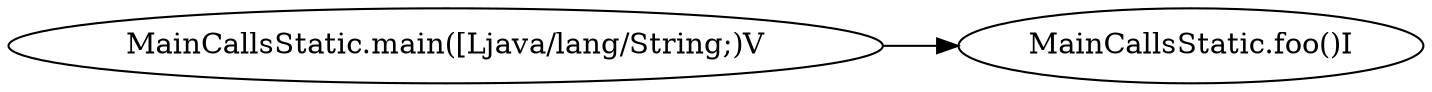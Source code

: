 digraph graphname {
rankdir="LR";
120 [label="MainCallsStatic.main([Ljava/lang/String;)V"]
130 [label="MainCallsStatic.foo()I"]
120 -> 130
}
